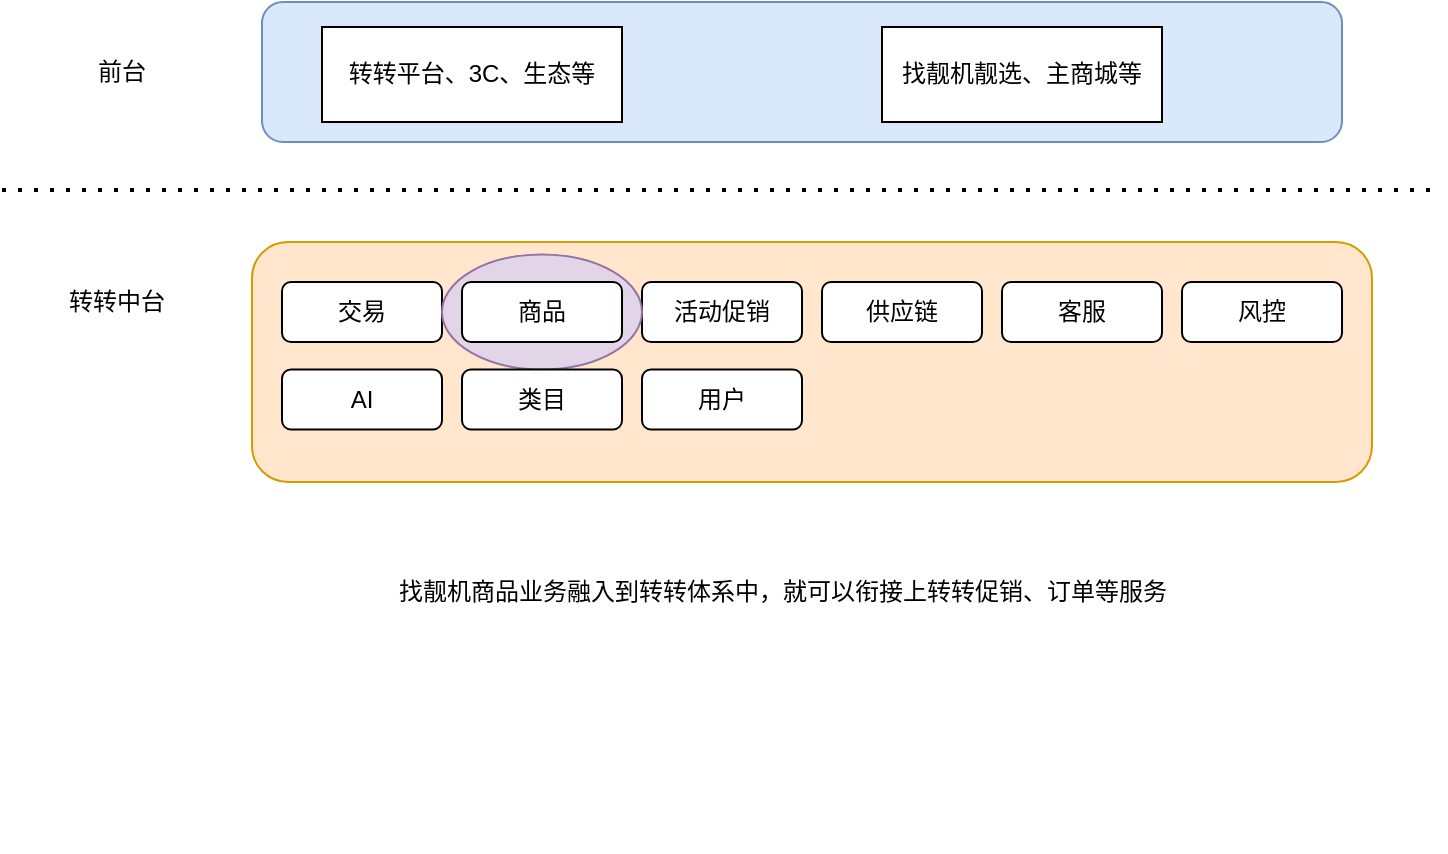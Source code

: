 <mxfile version="13.7.9" type="device"><diagram id="pemPN7Whs6mA1xopixu7" name="第 1 页"><mxGraphModel dx="1933" dy="843" grid="1" gridSize="10" guides="1" tooltips="1" connect="1" arrows="1" fold="1" page="1" pageScale="1" pageWidth="827" pageHeight="1169" math="0" shadow="0"><root><mxCell id="0"/><mxCell id="1" parent="0"/><mxCell id="5kf8Pm_TPVtLsxj4TTVZ-1" value="" style="group" vertex="1" connectable="0" parent="1"><mxGeometry x="-790" y="80" width="720" height="425" as="geometry"/></mxCell><mxCell id="5kf8Pm_TPVtLsxj4TTVZ-2" value="" style="rounded=1;whiteSpace=wrap;html=1;glass=0;shadow=0;fillColor=#dae8fc;strokeColor=#6c8ebf;" vertex="1" parent="5kf8Pm_TPVtLsxj4TTVZ-1"><mxGeometry x="130" width="540" height="70" as="geometry"/></mxCell><mxCell id="5kf8Pm_TPVtLsxj4TTVZ-3" value="" style="endArrow=none;dashed=1;html=1;dashPattern=1 3;strokeWidth=2;shadow=0;labelBorderColor=none;" edge="1" parent="5kf8Pm_TPVtLsxj4TTVZ-1"><mxGeometry width="50" height="50" relative="1" as="geometry"><mxPoint y="94" as="sourcePoint"/><mxPoint x="720" y="94" as="targetPoint"/></mxGeometry></mxCell><mxCell id="5kf8Pm_TPVtLsxj4TTVZ-4" value="转转平台、3C、生态等" style="rounded=0;whiteSpace=wrap;html=1;shadow=0;glass=0;" vertex="1" parent="5kf8Pm_TPVtLsxj4TTVZ-1"><mxGeometry x="160" y="12.5" width="150" height="47.5" as="geometry"/></mxCell><mxCell id="5kf8Pm_TPVtLsxj4TTVZ-5" value="找靓机靓选、主商城等" style="rounded=0;whiteSpace=wrap;html=1;shadow=0;glass=0;" vertex="1" parent="5kf8Pm_TPVtLsxj4TTVZ-1"><mxGeometry x="440" y="12.5" width="140" height="47.5" as="geometry"/></mxCell><mxCell id="5kf8Pm_TPVtLsxj4TTVZ-10" value="前台" style="text;html=1;strokeColor=none;fillColor=none;align=center;verticalAlign=middle;whiteSpace=wrap;rounded=0;shadow=0;glass=0;" vertex="1" parent="5kf8Pm_TPVtLsxj4TTVZ-1"><mxGeometry x="30" y="22.5" width="60" height="25" as="geometry"/></mxCell><mxCell id="5kf8Pm_TPVtLsxj4TTVZ-13" value="" style="rounded=1;whiteSpace=wrap;html=1;glass=0;shadow=0;fillColor=#ffe6cc;strokeColor=#d79b00;" vertex="1" parent="5kf8Pm_TPVtLsxj4TTVZ-1"><mxGeometry x="125" y="120" width="560" height="120" as="geometry"/></mxCell><mxCell id="5kf8Pm_TPVtLsxj4TTVZ-14" value="转转中台" style="text;html=1;strokeColor=none;fillColor=none;align=center;verticalAlign=middle;whiteSpace=wrap;rounded=0;shadow=0;glass=0;" vertex="1" parent="5kf8Pm_TPVtLsxj4TTVZ-1"><mxGeometry x="30" y="140" width="55" height="20" as="geometry"/></mxCell><mxCell id="5kf8Pm_TPVtLsxj4TTVZ-16" value="交易" style="rounded=1;whiteSpace=wrap;html=1;shadow=0;glass=0;" vertex="1" parent="5kf8Pm_TPVtLsxj4TTVZ-1"><mxGeometry x="140" y="140" width="80" height="30" as="geometry"/></mxCell><mxCell id="5kf8Pm_TPVtLsxj4TTVZ-17" value="活动促销" style="rounded=1;whiteSpace=wrap;html=1;shadow=0;glass=0;" vertex="1" parent="5kf8Pm_TPVtLsxj4TTVZ-1"><mxGeometry x="320" y="140" width="80" height="30" as="geometry"/></mxCell><mxCell id="5kf8Pm_TPVtLsxj4TTVZ-18" value="供应链" style="rounded=1;whiteSpace=wrap;html=1;shadow=0;glass=0;" vertex="1" parent="5kf8Pm_TPVtLsxj4TTVZ-1"><mxGeometry x="410" y="140" width="80" height="30" as="geometry"/></mxCell><mxCell id="5kf8Pm_TPVtLsxj4TTVZ-19" value="客服" style="rounded=1;whiteSpace=wrap;html=1;shadow=0;glass=0;" vertex="1" parent="5kf8Pm_TPVtLsxj4TTVZ-1"><mxGeometry x="500" y="140" width="80" height="30" as="geometry"/></mxCell><mxCell id="5kf8Pm_TPVtLsxj4TTVZ-20" value="风控" style="rounded=1;whiteSpace=wrap;html=1;shadow=0;glass=0;" vertex="1" parent="5kf8Pm_TPVtLsxj4TTVZ-1"><mxGeometry x="590" y="140" width="80" height="30" as="geometry"/></mxCell><mxCell id="5kf8Pm_TPVtLsxj4TTVZ-27" value="" style="ellipse;whiteSpace=wrap;html=1;rounded=1;shadow=0;glass=0;fillColor=#e1d5e7;strokeColor=#9673a6;" vertex="1" parent="5kf8Pm_TPVtLsxj4TTVZ-1"><mxGeometry x="220" y="126.25" width="100" height="57.5" as="geometry"/></mxCell><mxCell id="5kf8Pm_TPVtLsxj4TTVZ-28" value="商品" style="rounded=1;whiteSpace=wrap;html=1;shadow=0;glass=0;" vertex="1" parent="5kf8Pm_TPVtLsxj4TTVZ-1"><mxGeometry x="230" y="140" width="80" height="30" as="geometry"/></mxCell><mxCell id="5kf8Pm_TPVtLsxj4TTVZ-32" value="AI" style="rounded=1;whiteSpace=wrap;html=1;shadow=0;glass=0;" vertex="1" parent="5kf8Pm_TPVtLsxj4TTVZ-1"><mxGeometry x="140" y="183.75" width="80" height="30" as="geometry"/></mxCell><mxCell id="5kf8Pm_TPVtLsxj4TTVZ-99" value="类目" style="rounded=1;whiteSpace=wrap;html=1;shadow=0;glass=0;" vertex="1" parent="5kf8Pm_TPVtLsxj4TTVZ-1"><mxGeometry x="230" y="183.75" width="80" height="30" as="geometry"/></mxCell><mxCell id="5kf8Pm_TPVtLsxj4TTVZ-100" value="用户" style="rounded=1;whiteSpace=wrap;html=1;shadow=0;glass=0;" vertex="1" parent="5kf8Pm_TPVtLsxj4TTVZ-1"><mxGeometry x="320" y="183.75" width="80" height="30" as="geometry"/></mxCell><mxCell id="5kf8Pm_TPVtLsxj4TTVZ-30" value="找靓机商品业务融入到转转体系中，就可以衔接上转转促销、订单等服务" style="text;html=1;strokeColor=none;fillColor=none;align=center;verticalAlign=middle;whiteSpace=wrap;rounded=0;shadow=0;glass=0;" vertex="1" parent="5kf8Pm_TPVtLsxj4TTVZ-1"><mxGeometry x="191" y="270" width="399" height="50" as="geometry"/></mxCell></root></mxGraphModel></diagram></mxfile>
